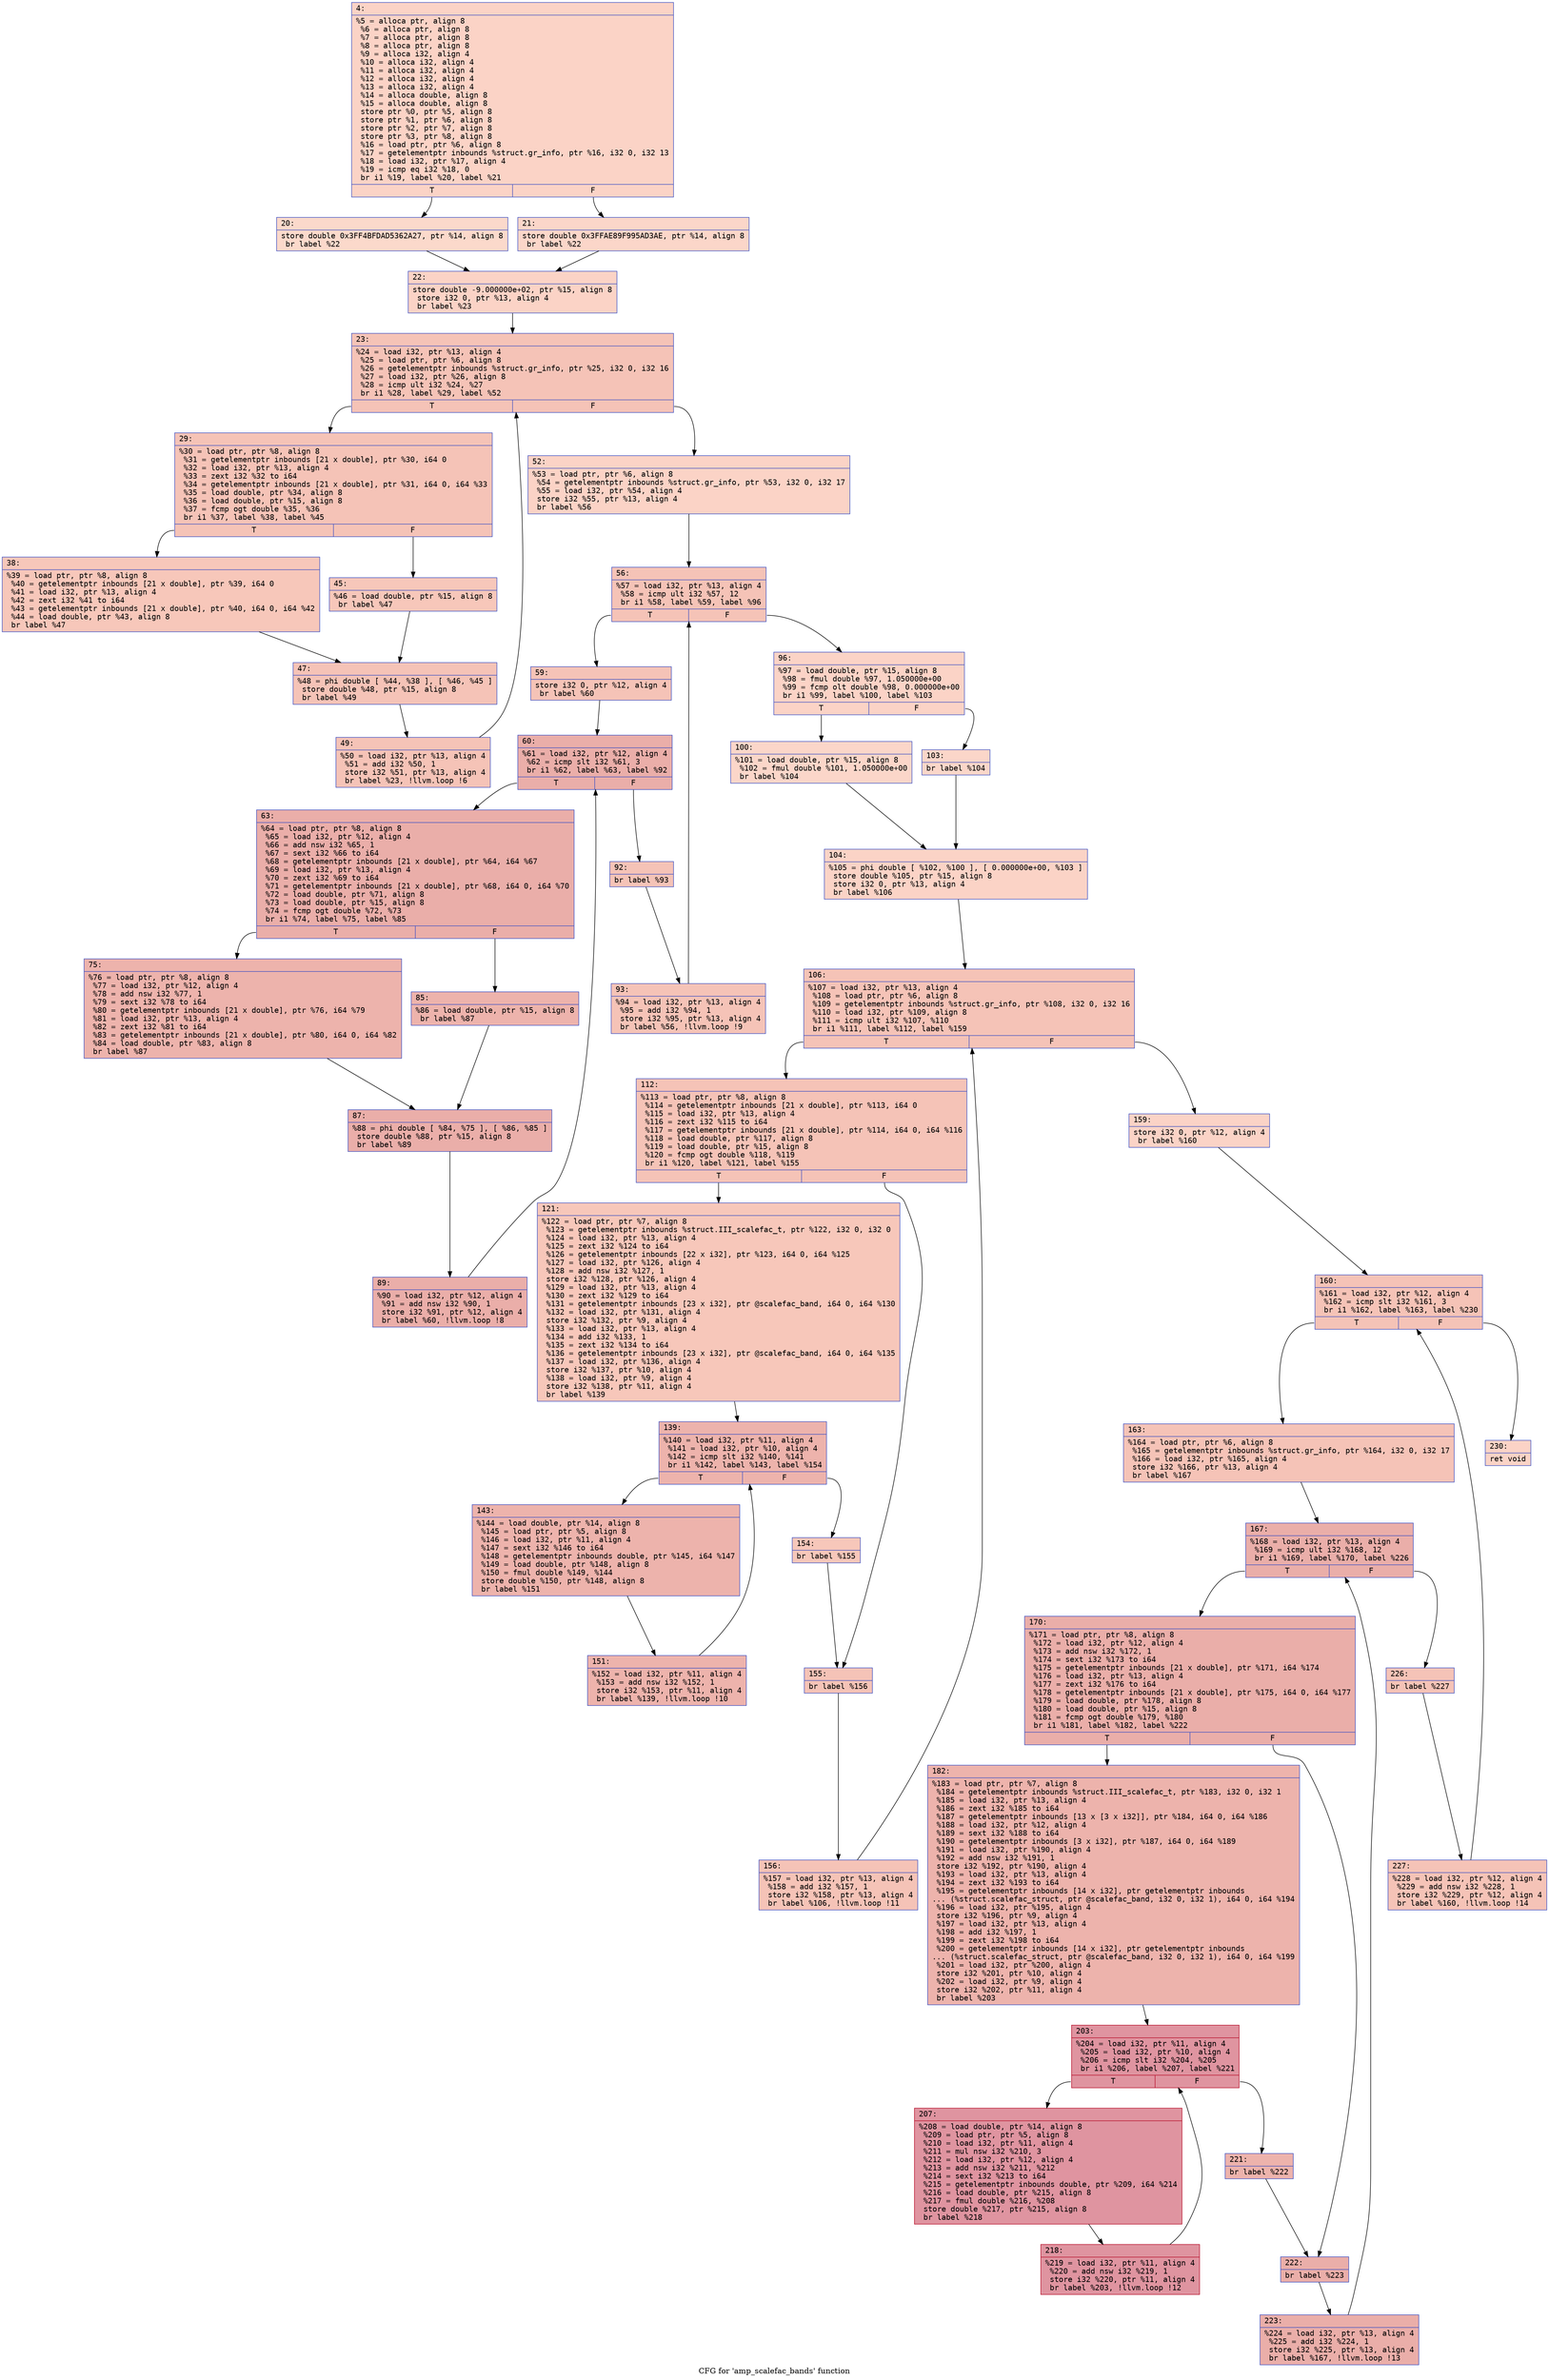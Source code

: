 digraph "CFG for 'amp_scalefac_bands' function" {
	label="CFG for 'amp_scalefac_bands' function";

	Node0x60000062a5d0 [shape=record,color="#3d50c3ff", style=filled, fillcolor="#f59c7d70" fontname="Courier",label="{4:\l|  %5 = alloca ptr, align 8\l  %6 = alloca ptr, align 8\l  %7 = alloca ptr, align 8\l  %8 = alloca ptr, align 8\l  %9 = alloca i32, align 4\l  %10 = alloca i32, align 4\l  %11 = alloca i32, align 4\l  %12 = alloca i32, align 4\l  %13 = alloca i32, align 4\l  %14 = alloca double, align 8\l  %15 = alloca double, align 8\l  store ptr %0, ptr %5, align 8\l  store ptr %1, ptr %6, align 8\l  store ptr %2, ptr %7, align 8\l  store ptr %3, ptr %8, align 8\l  %16 = load ptr, ptr %6, align 8\l  %17 = getelementptr inbounds %struct.gr_info, ptr %16, i32 0, i32 13\l  %18 = load i32, ptr %17, align 4\l  %19 = icmp eq i32 %18, 0\l  br i1 %19, label %20, label %21\l|{<s0>T|<s1>F}}"];
	Node0x60000062a5d0:s0 -> Node0x60000062a8a0[tooltip="4 -> 20\nProbability 37.50%" ];
	Node0x60000062a5d0:s1 -> Node0x60000062a8f0[tooltip="4 -> 21\nProbability 62.50%" ];
	Node0x60000062a8a0 [shape=record,color="#3d50c3ff", style=filled, fillcolor="#f7a88970" fontname="Courier",label="{20:\l|  store double 0x3FF4BFDAD5362A27, ptr %14, align 8\l  br label %22\l}"];
	Node0x60000062a8a0 -> Node0x60000062a940[tooltip="20 -> 22\nProbability 100.00%" ];
	Node0x60000062a8f0 [shape=record,color="#3d50c3ff", style=filled, fillcolor="#f6a38570" fontname="Courier",label="{21:\l|  store double 0x3FFAE89F995AD3AE, ptr %14, align 8\l  br label %22\l}"];
	Node0x60000062a8f0 -> Node0x60000062a940[tooltip="21 -> 22\nProbability 100.00%" ];
	Node0x60000062a940 [shape=record,color="#3d50c3ff", style=filled, fillcolor="#f59c7d70" fontname="Courier",label="{22:\l|  store double -9.000000e+02, ptr %15, align 8\l  store i32 0, ptr %13, align 4\l  br label %23\l}"];
	Node0x60000062a940 -> Node0x60000062a990[tooltip="22 -> 23\nProbability 100.00%" ];
	Node0x60000062a990 [shape=record,color="#3d50c3ff", style=filled, fillcolor="#e8765c70" fontname="Courier",label="{23:\l|  %24 = load i32, ptr %13, align 4\l  %25 = load ptr, ptr %6, align 8\l  %26 = getelementptr inbounds %struct.gr_info, ptr %25, i32 0, i32 16\l  %27 = load i32, ptr %26, align 8\l  %28 = icmp ult i32 %24, %27\l  br i1 %28, label %29, label %52\l|{<s0>T|<s1>F}}"];
	Node0x60000062a990:s0 -> Node0x60000062a9e0[tooltip="23 -> 29\nProbability 96.88%" ];
	Node0x60000062a990:s1 -> Node0x60000062ab70[tooltip="23 -> 52\nProbability 3.12%" ];
	Node0x60000062a9e0 [shape=record,color="#3d50c3ff", style=filled, fillcolor="#e8765c70" fontname="Courier",label="{29:\l|  %30 = load ptr, ptr %8, align 8\l  %31 = getelementptr inbounds [21 x double], ptr %30, i64 0\l  %32 = load i32, ptr %13, align 4\l  %33 = zext i32 %32 to i64\l  %34 = getelementptr inbounds [21 x double], ptr %31, i64 0, i64 %33\l  %35 = load double, ptr %34, align 8\l  %36 = load double, ptr %15, align 8\l  %37 = fcmp ogt double %35, %36\l  br i1 %37, label %38, label %45\l|{<s0>T|<s1>F}}"];
	Node0x60000062a9e0:s0 -> Node0x60000062aa30[tooltip="29 -> 38\nProbability 50.00%" ];
	Node0x60000062a9e0:s1 -> Node0x60000062aa80[tooltip="29 -> 45\nProbability 50.00%" ];
	Node0x60000062aa30 [shape=record,color="#3d50c3ff", style=filled, fillcolor="#ec7f6370" fontname="Courier",label="{38:\l|  %39 = load ptr, ptr %8, align 8\l  %40 = getelementptr inbounds [21 x double], ptr %39, i64 0\l  %41 = load i32, ptr %13, align 4\l  %42 = zext i32 %41 to i64\l  %43 = getelementptr inbounds [21 x double], ptr %40, i64 0, i64 %42\l  %44 = load double, ptr %43, align 8\l  br label %47\l}"];
	Node0x60000062aa30 -> Node0x60000062aad0[tooltip="38 -> 47\nProbability 100.00%" ];
	Node0x60000062aa80 [shape=record,color="#3d50c3ff", style=filled, fillcolor="#ec7f6370" fontname="Courier",label="{45:\l|  %46 = load double, ptr %15, align 8\l  br label %47\l}"];
	Node0x60000062aa80 -> Node0x60000062aad0[tooltip="45 -> 47\nProbability 100.00%" ];
	Node0x60000062aad0 [shape=record,color="#3d50c3ff", style=filled, fillcolor="#e8765c70" fontname="Courier",label="{47:\l|  %48 = phi double [ %44, %38 ], [ %46, %45 ]\l  store double %48, ptr %15, align 8\l  br label %49\l}"];
	Node0x60000062aad0 -> Node0x60000062ab20[tooltip="47 -> 49\nProbability 100.00%" ];
	Node0x60000062ab20 [shape=record,color="#3d50c3ff", style=filled, fillcolor="#e8765c70" fontname="Courier",label="{49:\l|  %50 = load i32, ptr %13, align 4\l  %51 = add i32 %50, 1\l  store i32 %51, ptr %13, align 4\l  br label %23, !llvm.loop !6\l}"];
	Node0x60000062ab20 -> Node0x60000062a990[tooltip="49 -> 23\nProbability 100.00%" ];
	Node0x60000062ab70 [shape=record,color="#3d50c3ff", style=filled, fillcolor="#f59c7d70" fontname="Courier",label="{52:\l|  %53 = load ptr, ptr %6, align 8\l  %54 = getelementptr inbounds %struct.gr_info, ptr %53, i32 0, i32 17\l  %55 = load i32, ptr %54, align 4\l  store i32 %55, ptr %13, align 4\l  br label %56\l}"];
	Node0x60000062ab70 -> Node0x60000062abc0[tooltip="52 -> 56\nProbability 100.00%" ];
	Node0x60000062abc0 [shape=record,color="#3d50c3ff", style=filled, fillcolor="#e8765c70" fontname="Courier",label="{56:\l|  %57 = load i32, ptr %13, align 4\l  %58 = icmp ult i32 %57, 12\l  br i1 %58, label %59, label %96\l|{<s0>T|<s1>F}}"];
	Node0x60000062abc0:s0 -> Node0x60000062ac10[tooltip="56 -> 59\nProbability 96.88%" ];
	Node0x60000062abc0:s1 -> Node0x60000062aee0[tooltip="56 -> 96\nProbability 3.12%" ];
	Node0x60000062ac10 [shape=record,color="#3d50c3ff", style=filled, fillcolor="#e8765c70" fontname="Courier",label="{59:\l|  store i32 0, ptr %12, align 4\l  br label %60\l}"];
	Node0x60000062ac10 -> Node0x60000062ac60[tooltip="59 -> 60\nProbability 100.00%" ];
	Node0x60000062ac60 [shape=record,color="#3d50c3ff", style=filled, fillcolor="#d0473d70" fontname="Courier",label="{60:\l|  %61 = load i32, ptr %12, align 4\l  %62 = icmp slt i32 %61, 3\l  br i1 %62, label %63, label %92\l|{<s0>T|<s1>F}}"];
	Node0x60000062ac60:s0 -> Node0x60000062acb0[tooltip="60 -> 63\nProbability 96.88%" ];
	Node0x60000062ac60:s1 -> Node0x60000062ae40[tooltip="60 -> 92\nProbability 3.12%" ];
	Node0x60000062acb0 [shape=record,color="#3d50c3ff", style=filled, fillcolor="#d0473d70" fontname="Courier",label="{63:\l|  %64 = load ptr, ptr %8, align 8\l  %65 = load i32, ptr %12, align 4\l  %66 = add nsw i32 %65, 1\l  %67 = sext i32 %66 to i64\l  %68 = getelementptr inbounds [21 x double], ptr %64, i64 %67\l  %69 = load i32, ptr %13, align 4\l  %70 = zext i32 %69 to i64\l  %71 = getelementptr inbounds [21 x double], ptr %68, i64 0, i64 %70\l  %72 = load double, ptr %71, align 8\l  %73 = load double, ptr %15, align 8\l  %74 = fcmp ogt double %72, %73\l  br i1 %74, label %75, label %85\l|{<s0>T|<s1>F}}"];
	Node0x60000062acb0:s0 -> Node0x60000062ad00[tooltip="63 -> 75\nProbability 50.00%" ];
	Node0x60000062acb0:s1 -> Node0x60000062ad50[tooltip="63 -> 85\nProbability 50.00%" ];
	Node0x60000062ad00 [shape=record,color="#3d50c3ff", style=filled, fillcolor="#d6524470" fontname="Courier",label="{75:\l|  %76 = load ptr, ptr %8, align 8\l  %77 = load i32, ptr %12, align 4\l  %78 = add nsw i32 %77, 1\l  %79 = sext i32 %78 to i64\l  %80 = getelementptr inbounds [21 x double], ptr %76, i64 %79\l  %81 = load i32, ptr %13, align 4\l  %82 = zext i32 %81 to i64\l  %83 = getelementptr inbounds [21 x double], ptr %80, i64 0, i64 %82\l  %84 = load double, ptr %83, align 8\l  br label %87\l}"];
	Node0x60000062ad00 -> Node0x60000062ada0[tooltip="75 -> 87\nProbability 100.00%" ];
	Node0x60000062ad50 [shape=record,color="#3d50c3ff", style=filled, fillcolor="#d6524470" fontname="Courier",label="{85:\l|  %86 = load double, ptr %15, align 8\l  br label %87\l}"];
	Node0x60000062ad50 -> Node0x60000062ada0[tooltip="85 -> 87\nProbability 100.00%" ];
	Node0x60000062ada0 [shape=record,color="#3d50c3ff", style=filled, fillcolor="#d0473d70" fontname="Courier",label="{87:\l|  %88 = phi double [ %84, %75 ], [ %86, %85 ]\l  store double %88, ptr %15, align 8\l  br label %89\l}"];
	Node0x60000062ada0 -> Node0x60000062adf0[tooltip="87 -> 89\nProbability 100.00%" ];
	Node0x60000062adf0 [shape=record,color="#3d50c3ff", style=filled, fillcolor="#d0473d70" fontname="Courier",label="{89:\l|  %90 = load i32, ptr %12, align 4\l  %91 = add nsw i32 %90, 1\l  store i32 %91, ptr %12, align 4\l  br label %60, !llvm.loop !8\l}"];
	Node0x60000062adf0 -> Node0x60000062ac60[tooltip="89 -> 60\nProbability 100.00%" ];
	Node0x60000062ae40 [shape=record,color="#3d50c3ff", style=filled, fillcolor="#e8765c70" fontname="Courier",label="{92:\l|  br label %93\l}"];
	Node0x60000062ae40 -> Node0x60000062ae90[tooltip="92 -> 93\nProbability 100.00%" ];
	Node0x60000062ae90 [shape=record,color="#3d50c3ff", style=filled, fillcolor="#e8765c70" fontname="Courier",label="{93:\l|  %94 = load i32, ptr %13, align 4\l  %95 = add i32 %94, 1\l  store i32 %95, ptr %13, align 4\l  br label %56, !llvm.loop !9\l}"];
	Node0x60000062ae90 -> Node0x60000062abc0[tooltip="93 -> 56\nProbability 100.00%" ];
	Node0x60000062aee0 [shape=record,color="#3d50c3ff", style=filled, fillcolor="#f59c7d70" fontname="Courier",label="{96:\l|  %97 = load double, ptr %15, align 8\l  %98 = fmul double %97, 1.050000e+00\l  %99 = fcmp olt double %98, 0.000000e+00\l  br i1 %99, label %100, label %103\l|{<s0>T|<s1>F}}"];
	Node0x60000062aee0:s0 -> Node0x60000062af30[tooltip="96 -> 100\nProbability 50.00%" ];
	Node0x60000062aee0:s1 -> Node0x60000062af80[tooltip="96 -> 103\nProbability 50.00%" ];
	Node0x60000062af30 [shape=record,color="#3d50c3ff", style=filled, fillcolor="#f6a38570" fontname="Courier",label="{100:\l|  %101 = load double, ptr %15, align 8\l  %102 = fmul double %101, 1.050000e+00\l  br label %104\l}"];
	Node0x60000062af30 -> Node0x60000062afd0[tooltip="100 -> 104\nProbability 100.00%" ];
	Node0x60000062af80 [shape=record,color="#3d50c3ff", style=filled, fillcolor="#f6a38570" fontname="Courier",label="{103:\l|  br label %104\l}"];
	Node0x60000062af80 -> Node0x60000062afd0[tooltip="103 -> 104\nProbability 100.00%" ];
	Node0x60000062afd0 [shape=record,color="#3d50c3ff", style=filled, fillcolor="#f59c7d70" fontname="Courier",label="{104:\l|  %105 = phi double [ %102, %100 ], [ 0.000000e+00, %103 ]\l  store double %105, ptr %15, align 8\l  store i32 0, ptr %13, align 4\l  br label %106\l}"];
	Node0x60000062afd0 -> Node0x60000062b020[tooltip="104 -> 106\nProbability 100.00%" ];
	Node0x60000062b020 [shape=record,color="#3d50c3ff", style=filled, fillcolor="#e8765c70" fontname="Courier",label="{106:\l|  %107 = load i32, ptr %13, align 4\l  %108 = load ptr, ptr %6, align 8\l  %109 = getelementptr inbounds %struct.gr_info, ptr %108, i32 0, i32 16\l  %110 = load i32, ptr %109, align 8\l  %111 = icmp ult i32 %107, %110\l  br i1 %111, label %112, label %159\l|{<s0>T|<s1>F}}"];
	Node0x60000062b020:s0 -> Node0x60000062b070[tooltip="106 -> 112\nProbability 96.88%" ];
	Node0x60000062b020:s1 -> Node0x60000062b2f0[tooltip="106 -> 159\nProbability 3.12%" ];
	Node0x60000062b070 [shape=record,color="#3d50c3ff", style=filled, fillcolor="#e8765c70" fontname="Courier",label="{112:\l|  %113 = load ptr, ptr %8, align 8\l  %114 = getelementptr inbounds [21 x double], ptr %113, i64 0\l  %115 = load i32, ptr %13, align 4\l  %116 = zext i32 %115 to i64\l  %117 = getelementptr inbounds [21 x double], ptr %114, i64 0, i64 %116\l  %118 = load double, ptr %117, align 8\l  %119 = load double, ptr %15, align 8\l  %120 = fcmp ogt double %118, %119\l  br i1 %120, label %121, label %155\l|{<s0>T|<s1>F}}"];
	Node0x60000062b070:s0 -> Node0x60000062b0c0[tooltip="112 -> 121\nProbability 50.00%" ];
	Node0x60000062b070:s1 -> Node0x60000062b250[tooltip="112 -> 155\nProbability 50.00%" ];
	Node0x60000062b0c0 [shape=record,color="#3d50c3ff", style=filled, fillcolor="#ec7f6370" fontname="Courier",label="{121:\l|  %122 = load ptr, ptr %7, align 8\l  %123 = getelementptr inbounds %struct.III_scalefac_t, ptr %122, i32 0, i32 0\l  %124 = load i32, ptr %13, align 4\l  %125 = zext i32 %124 to i64\l  %126 = getelementptr inbounds [22 x i32], ptr %123, i64 0, i64 %125\l  %127 = load i32, ptr %126, align 4\l  %128 = add nsw i32 %127, 1\l  store i32 %128, ptr %126, align 4\l  %129 = load i32, ptr %13, align 4\l  %130 = zext i32 %129 to i64\l  %131 = getelementptr inbounds [23 x i32], ptr @scalefac_band, i64 0, i64 %130\l  %132 = load i32, ptr %131, align 4\l  store i32 %132, ptr %9, align 4\l  %133 = load i32, ptr %13, align 4\l  %134 = add i32 %133, 1\l  %135 = zext i32 %134 to i64\l  %136 = getelementptr inbounds [23 x i32], ptr @scalefac_band, i64 0, i64 %135\l  %137 = load i32, ptr %136, align 4\l  store i32 %137, ptr %10, align 4\l  %138 = load i32, ptr %9, align 4\l  store i32 %138, ptr %11, align 4\l  br label %139\l}"];
	Node0x60000062b0c0 -> Node0x60000062b110[tooltip="121 -> 139\nProbability 100.00%" ];
	Node0x60000062b110 [shape=record,color="#3d50c3ff", style=filled, fillcolor="#d6524470" fontname="Courier",label="{139:\l|  %140 = load i32, ptr %11, align 4\l  %141 = load i32, ptr %10, align 4\l  %142 = icmp slt i32 %140, %141\l  br i1 %142, label %143, label %154\l|{<s0>T|<s1>F}}"];
	Node0x60000062b110:s0 -> Node0x60000062b160[tooltip="139 -> 143\nProbability 96.88%" ];
	Node0x60000062b110:s1 -> Node0x60000062b200[tooltip="139 -> 154\nProbability 3.12%" ];
	Node0x60000062b160 [shape=record,color="#3d50c3ff", style=filled, fillcolor="#d6524470" fontname="Courier",label="{143:\l|  %144 = load double, ptr %14, align 8\l  %145 = load ptr, ptr %5, align 8\l  %146 = load i32, ptr %11, align 4\l  %147 = sext i32 %146 to i64\l  %148 = getelementptr inbounds double, ptr %145, i64 %147\l  %149 = load double, ptr %148, align 8\l  %150 = fmul double %149, %144\l  store double %150, ptr %148, align 8\l  br label %151\l}"];
	Node0x60000062b160 -> Node0x60000062b1b0[tooltip="143 -> 151\nProbability 100.00%" ];
	Node0x60000062b1b0 [shape=record,color="#3d50c3ff", style=filled, fillcolor="#d6524470" fontname="Courier",label="{151:\l|  %152 = load i32, ptr %11, align 4\l  %153 = add nsw i32 %152, 1\l  store i32 %153, ptr %11, align 4\l  br label %139, !llvm.loop !10\l}"];
	Node0x60000062b1b0 -> Node0x60000062b110[tooltip="151 -> 139\nProbability 100.00%" ];
	Node0x60000062b200 [shape=record,color="#3d50c3ff", style=filled, fillcolor="#ec7f6370" fontname="Courier",label="{154:\l|  br label %155\l}"];
	Node0x60000062b200 -> Node0x60000062b250[tooltip="154 -> 155\nProbability 100.00%" ];
	Node0x60000062b250 [shape=record,color="#3d50c3ff", style=filled, fillcolor="#e8765c70" fontname="Courier",label="{155:\l|  br label %156\l}"];
	Node0x60000062b250 -> Node0x60000062b2a0[tooltip="155 -> 156\nProbability 100.00%" ];
	Node0x60000062b2a0 [shape=record,color="#3d50c3ff", style=filled, fillcolor="#e8765c70" fontname="Courier",label="{156:\l|  %157 = load i32, ptr %13, align 4\l  %158 = add i32 %157, 1\l  store i32 %158, ptr %13, align 4\l  br label %106, !llvm.loop !11\l}"];
	Node0x60000062b2a0 -> Node0x60000062b020[tooltip="156 -> 106\nProbability 100.00%" ];
	Node0x60000062b2f0 [shape=record,color="#3d50c3ff", style=filled, fillcolor="#f59c7d70" fontname="Courier",label="{159:\l|  store i32 0, ptr %12, align 4\l  br label %160\l}"];
	Node0x60000062b2f0 -> Node0x60000062b340[tooltip="159 -> 160\nProbability 100.00%" ];
	Node0x60000062b340 [shape=record,color="#3d50c3ff", style=filled, fillcolor="#e8765c70" fontname="Courier",label="{160:\l|  %161 = load i32, ptr %12, align 4\l  %162 = icmp slt i32 %161, 3\l  br i1 %162, label %163, label %230\l|{<s0>T|<s1>F}}"];
	Node0x60000062b340:s0 -> Node0x60000062b390[tooltip="160 -> 163\nProbability 96.88%" ];
	Node0x60000062b340:s1 -> Node0x60000062b750[tooltip="160 -> 230\nProbability 3.12%" ];
	Node0x60000062b390 [shape=record,color="#3d50c3ff", style=filled, fillcolor="#e8765c70" fontname="Courier",label="{163:\l|  %164 = load ptr, ptr %6, align 8\l  %165 = getelementptr inbounds %struct.gr_info, ptr %164, i32 0, i32 17\l  %166 = load i32, ptr %165, align 4\l  store i32 %166, ptr %13, align 4\l  br label %167\l}"];
	Node0x60000062b390 -> Node0x60000062b3e0[tooltip="163 -> 167\nProbability 100.00%" ];
	Node0x60000062b3e0 [shape=record,color="#3d50c3ff", style=filled, fillcolor="#d0473d70" fontname="Courier",label="{167:\l|  %168 = load i32, ptr %13, align 4\l  %169 = icmp ult i32 %168, 12\l  br i1 %169, label %170, label %226\l|{<s0>T|<s1>F}}"];
	Node0x60000062b3e0:s0 -> Node0x60000062b430[tooltip="167 -> 170\nProbability 96.88%" ];
	Node0x60000062b3e0:s1 -> Node0x60000062b6b0[tooltip="167 -> 226\nProbability 3.12%" ];
	Node0x60000062b430 [shape=record,color="#3d50c3ff", style=filled, fillcolor="#d0473d70" fontname="Courier",label="{170:\l|  %171 = load ptr, ptr %8, align 8\l  %172 = load i32, ptr %12, align 4\l  %173 = add nsw i32 %172, 1\l  %174 = sext i32 %173 to i64\l  %175 = getelementptr inbounds [21 x double], ptr %171, i64 %174\l  %176 = load i32, ptr %13, align 4\l  %177 = zext i32 %176 to i64\l  %178 = getelementptr inbounds [21 x double], ptr %175, i64 0, i64 %177\l  %179 = load double, ptr %178, align 8\l  %180 = load double, ptr %15, align 8\l  %181 = fcmp ogt double %179, %180\l  br i1 %181, label %182, label %222\l|{<s0>T|<s1>F}}"];
	Node0x60000062b430:s0 -> Node0x60000062b480[tooltip="170 -> 182\nProbability 50.00%" ];
	Node0x60000062b430:s1 -> Node0x60000062b610[tooltip="170 -> 222\nProbability 50.00%" ];
	Node0x60000062b480 [shape=record,color="#3d50c3ff", style=filled, fillcolor="#d6524470" fontname="Courier",label="{182:\l|  %183 = load ptr, ptr %7, align 8\l  %184 = getelementptr inbounds %struct.III_scalefac_t, ptr %183, i32 0, i32 1\l  %185 = load i32, ptr %13, align 4\l  %186 = zext i32 %185 to i64\l  %187 = getelementptr inbounds [13 x [3 x i32]], ptr %184, i64 0, i64 %186\l  %188 = load i32, ptr %12, align 4\l  %189 = sext i32 %188 to i64\l  %190 = getelementptr inbounds [3 x i32], ptr %187, i64 0, i64 %189\l  %191 = load i32, ptr %190, align 4\l  %192 = add nsw i32 %191, 1\l  store i32 %192, ptr %190, align 4\l  %193 = load i32, ptr %13, align 4\l  %194 = zext i32 %193 to i64\l  %195 = getelementptr inbounds [14 x i32], ptr getelementptr inbounds\l... (%struct.scalefac_struct, ptr @scalefac_band, i32 0, i32 1), i64 0, i64 %194\l  %196 = load i32, ptr %195, align 4\l  store i32 %196, ptr %9, align 4\l  %197 = load i32, ptr %13, align 4\l  %198 = add i32 %197, 1\l  %199 = zext i32 %198 to i64\l  %200 = getelementptr inbounds [14 x i32], ptr getelementptr inbounds\l... (%struct.scalefac_struct, ptr @scalefac_band, i32 0, i32 1), i64 0, i64 %199\l  %201 = load i32, ptr %200, align 4\l  store i32 %201, ptr %10, align 4\l  %202 = load i32, ptr %9, align 4\l  store i32 %202, ptr %11, align 4\l  br label %203\l}"];
	Node0x60000062b480 -> Node0x60000062b4d0[tooltip="182 -> 203\nProbability 100.00%" ];
	Node0x60000062b4d0 [shape=record,color="#b70d28ff", style=filled, fillcolor="#b70d2870" fontname="Courier",label="{203:\l|  %204 = load i32, ptr %11, align 4\l  %205 = load i32, ptr %10, align 4\l  %206 = icmp slt i32 %204, %205\l  br i1 %206, label %207, label %221\l|{<s0>T|<s1>F}}"];
	Node0x60000062b4d0:s0 -> Node0x60000062b520[tooltip="203 -> 207\nProbability 96.88%" ];
	Node0x60000062b4d0:s1 -> Node0x60000062b5c0[tooltip="203 -> 221\nProbability 3.12%" ];
	Node0x60000062b520 [shape=record,color="#b70d28ff", style=filled, fillcolor="#b70d2870" fontname="Courier",label="{207:\l|  %208 = load double, ptr %14, align 8\l  %209 = load ptr, ptr %5, align 8\l  %210 = load i32, ptr %11, align 4\l  %211 = mul nsw i32 %210, 3\l  %212 = load i32, ptr %12, align 4\l  %213 = add nsw i32 %211, %212\l  %214 = sext i32 %213 to i64\l  %215 = getelementptr inbounds double, ptr %209, i64 %214\l  %216 = load double, ptr %215, align 8\l  %217 = fmul double %216, %208\l  store double %217, ptr %215, align 8\l  br label %218\l}"];
	Node0x60000062b520 -> Node0x60000062b570[tooltip="207 -> 218\nProbability 100.00%" ];
	Node0x60000062b570 [shape=record,color="#b70d28ff", style=filled, fillcolor="#b70d2870" fontname="Courier",label="{218:\l|  %219 = load i32, ptr %11, align 4\l  %220 = add nsw i32 %219, 1\l  store i32 %220, ptr %11, align 4\l  br label %203, !llvm.loop !12\l}"];
	Node0x60000062b570 -> Node0x60000062b4d0[tooltip="218 -> 203\nProbability 100.00%" ];
	Node0x60000062b5c0 [shape=record,color="#3d50c3ff", style=filled, fillcolor="#d6524470" fontname="Courier",label="{221:\l|  br label %222\l}"];
	Node0x60000062b5c0 -> Node0x60000062b610[tooltip="221 -> 222\nProbability 100.00%" ];
	Node0x60000062b610 [shape=record,color="#3d50c3ff", style=filled, fillcolor="#d0473d70" fontname="Courier",label="{222:\l|  br label %223\l}"];
	Node0x60000062b610 -> Node0x60000062b660[tooltip="222 -> 223\nProbability 100.00%" ];
	Node0x60000062b660 [shape=record,color="#3d50c3ff", style=filled, fillcolor="#d0473d70" fontname="Courier",label="{223:\l|  %224 = load i32, ptr %13, align 4\l  %225 = add i32 %224, 1\l  store i32 %225, ptr %13, align 4\l  br label %167, !llvm.loop !13\l}"];
	Node0x60000062b660 -> Node0x60000062b3e0[tooltip="223 -> 167\nProbability 100.00%" ];
	Node0x60000062b6b0 [shape=record,color="#3d50c3ff", style=filled, fillcolor="#e8765c70" fontname="Courier",label="{226:\l|  br label %227\l}"];
	Node0x60000062b6b0 -> Node0x60000062b700[tooltip="226 -> 227\nProbability 100.00%" ];
	Node0x60000062b700 [shape=record,color="#3d50c3ff", style=filled, fillcolor="#e8765c70" fontname="Courier",label="{227:\l|  %228 = load i32, ptr %12, align 4\l  %229 = add nsw i32 %228, 1\l  store i32 %229, ptr %12, align 4\l  br label %160, !llvm.loop !14\l}"];
	Node0x60000062b700 -> Node0x60000062b340[tooltip="227 -> 160\nProbability 100.00%" ];
	Node0x60000062b750 [shape=record,color="#3d50c3ff", style=filled, fillcolor="#f59c7d70" fontname="Courier",label="{230:\l|  ret void\l}"];
}
